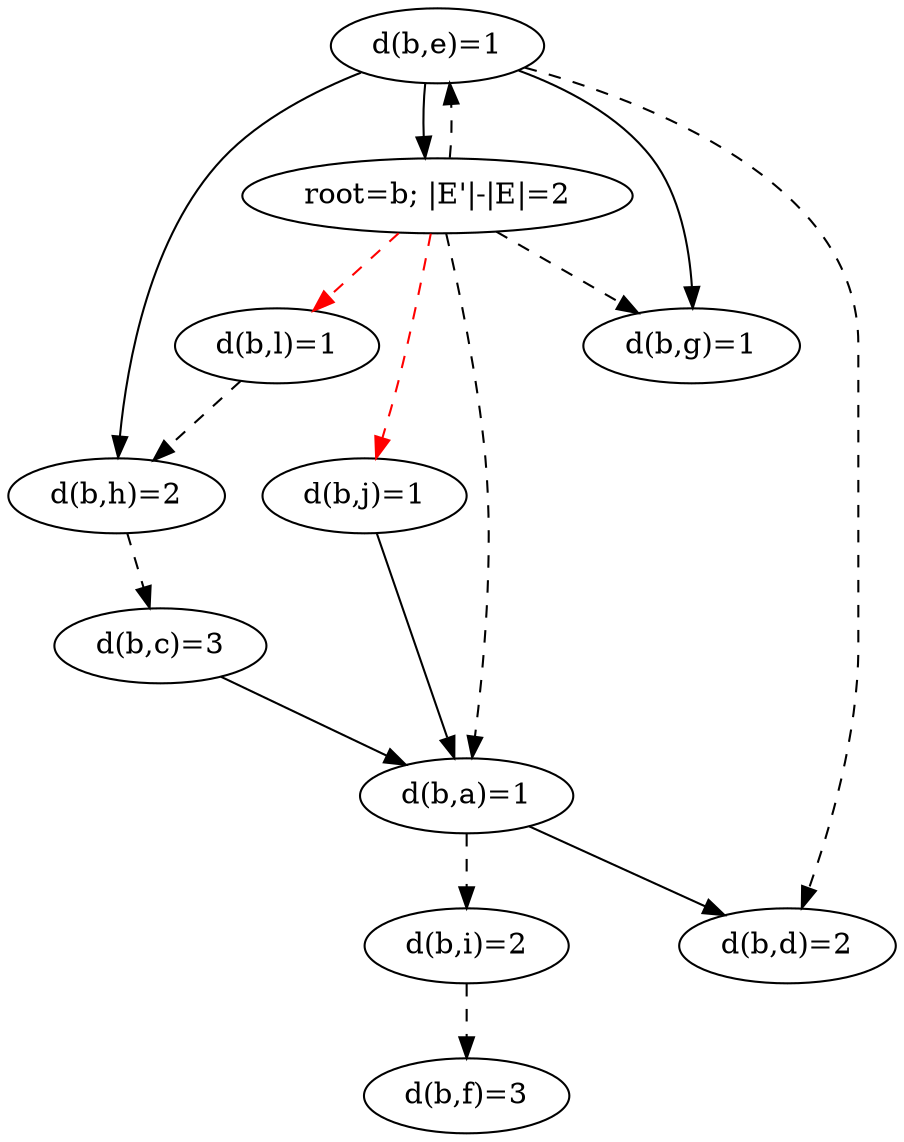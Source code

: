 digraph out {
l [label="d(b,l)=1"];
l -> h [style=dashed];
d [label="d(b,d)=2"];
c [label="d(b,c)=3"];
c -> a;
g [label="d(b,g)=1"];
f [label="d(b,f)=3"];
i [label="d(b,i)=2"];
i -> f [style=dashed];
a [label="d(b,a)=1"];
a -> i [style=dashed];
a -> d;
j [label="d(b,j)=1"];
j -> a;
h [label="d(b,h)=2"];
h -> c [style=dashed];
b [label="root=b; |E'|-|E|=2"];
b -> l [style=dashed, color=red];
b -> j [style=dashed, color=red];
b -> e [style=dashed];
b -> a [style=dashed];
b -> g [style=dashed];
e [label="d(b,e)=1"];
e -> d [style=dashed];
e -> g;
e -> h;
e -> b;
}
